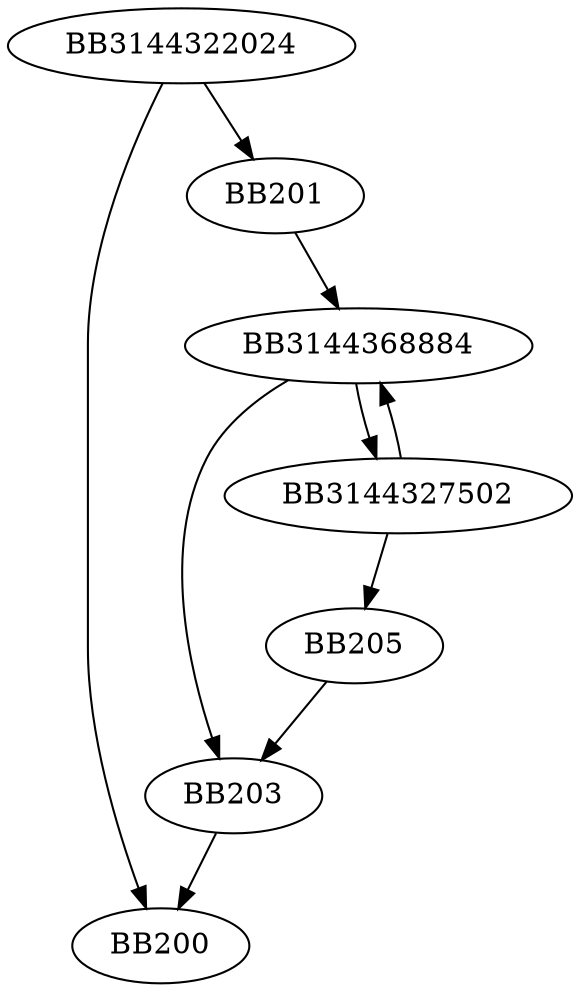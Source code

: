 digraph G{
	BB3144322024->BB200;
	BB3144322024->BB201;
	BB201->BB3144368884;
	BB3144368884->BB203;
	BB3144368884->BB3144327502;
	BB3144327502->BB3144368884;
	BB3144327502->BB205;
	BB205->BB203;
	BB203->BB200;
}

